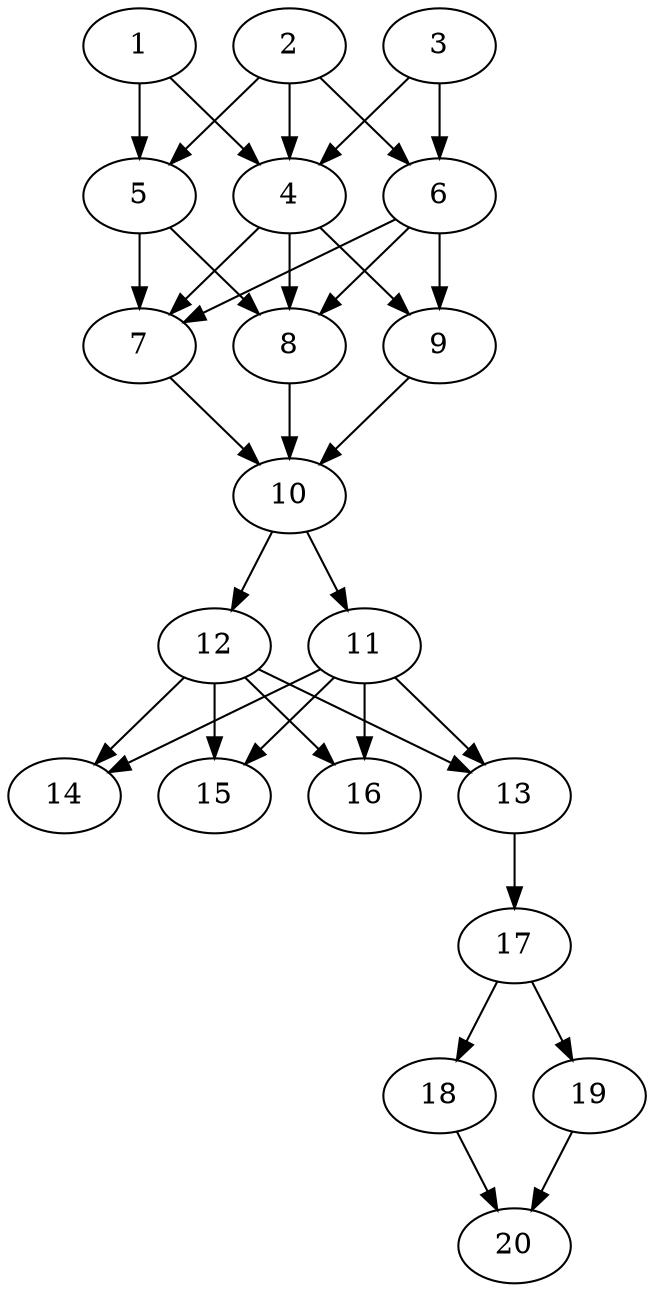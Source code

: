 // DAG automatically generated by daggen at Tue Aug  6 16:20:30 2019
// ./daggen --dot -n 20 --ccr 0.3 --fat 0.4 --regular 0.5 --density 0.8 --mindata 5242880 --maxdata 52428800 
digraph G {
  1 [size="17739093", alpha="0.14", expect_size="5321728"] 
  1 -> 4 [size ="5321728"]
  1 -> 5 [size ="5321728"]
  2 [size="132751360", alpha="0.09", expect_size="39825408"] 
  2 -> 4 [size ="39825408"]
  2 -> 5 [size ="39825408"]
  2 -> 6 [size ="39825408"]
  3 [size="33720320", alpha="0.12", expect_size="10116096"] 
  3 -> 4 [size ="10116096"]
  3 -> 6 [size ="10116096"]
  4 [size="135369387", alpha="0.01", expect_size="40610816"] 
  4 -> 7 [size ="40610816"]
  4 -> 8 [size ="40610816"]
  4 -> 9 [size ="40610816"]
  5 [size="158866773", alpha="0.10", expect_size="47660032"] 
  5 -> 7 [size ="47660032"]
  5 -> 8 [size ="47660032"]
  6 [size="78428160", alpha="0.13", expect_size="23528448"] 
  6 -> 7 [size ="23528448"]
  6 -> 8 [size ="23528448"]
  6 -> 9 [size ="23528448"]
  7 [size="91333973", alpha="0.09", expect_size="27400192"] 
  7 -> 10 [size ="27400192"]
  8 [size="81769813", alpha="0.03", expect_size="24530944"] 
  8 -> 10 [size ="24530944"]
  9 [size="26135893", alpha="0.08", expect_size="7840768"] 
  9 -> 10 [size ="7840768"]
  10 [size="18213547", alpha="0.13", expect_size="5464064"] 
  10 -> 11 [size ="5464064"]
  10 -> 12 [size ="5464064"]
  11 [size="174752427", alpha="0.00", expect_size="52425728"] 
  11 -> 13 [size ="52425728"]
  11 -> 14 [size ="52425728"]
  11 -> 15 [size ="52425728"]
  11 -> 16 [size ="52425728"]
  12 [size="131010560", alpha="0.14", expect_size="39303168"] 
  12 -> 13 [size ="39303168"]
  12 -> 14 [size ="39303168"]
  12 -> 15 [size ="39303168"]
  12 -> 16 [size ="39303168"]
  13 [size="41229653", alpha="0.11", expect_size="12368896"] 
  13 -> 17 [size ="12368896"]
  14 [size="134427307", alpha="0.03", expect_size="40328192"] 
  15 [size="140168533", alpha="0.10", expect_size="42050560"] 
  16 [size="60634453", alpha="0.17", expect_size="18190336"] 
  17 [size="163911680", alpha="0.19", expect_size="49173504"] 
  17 -> 18 [size ="49173504"]
  17 -> 19 [size ="49173504"]
  18 [size="76888747", alpha="0.17", expect_size="23066624"] 
  18 -> 20 [size ="23066624"]
  19 [size="102929067", alpha="0.16", expect_size="30878720"] 
  19 -> 20 [size ="30878720"]
  20 [size="162850133", alpha="0.17", expect_size="48855040"] 
}

